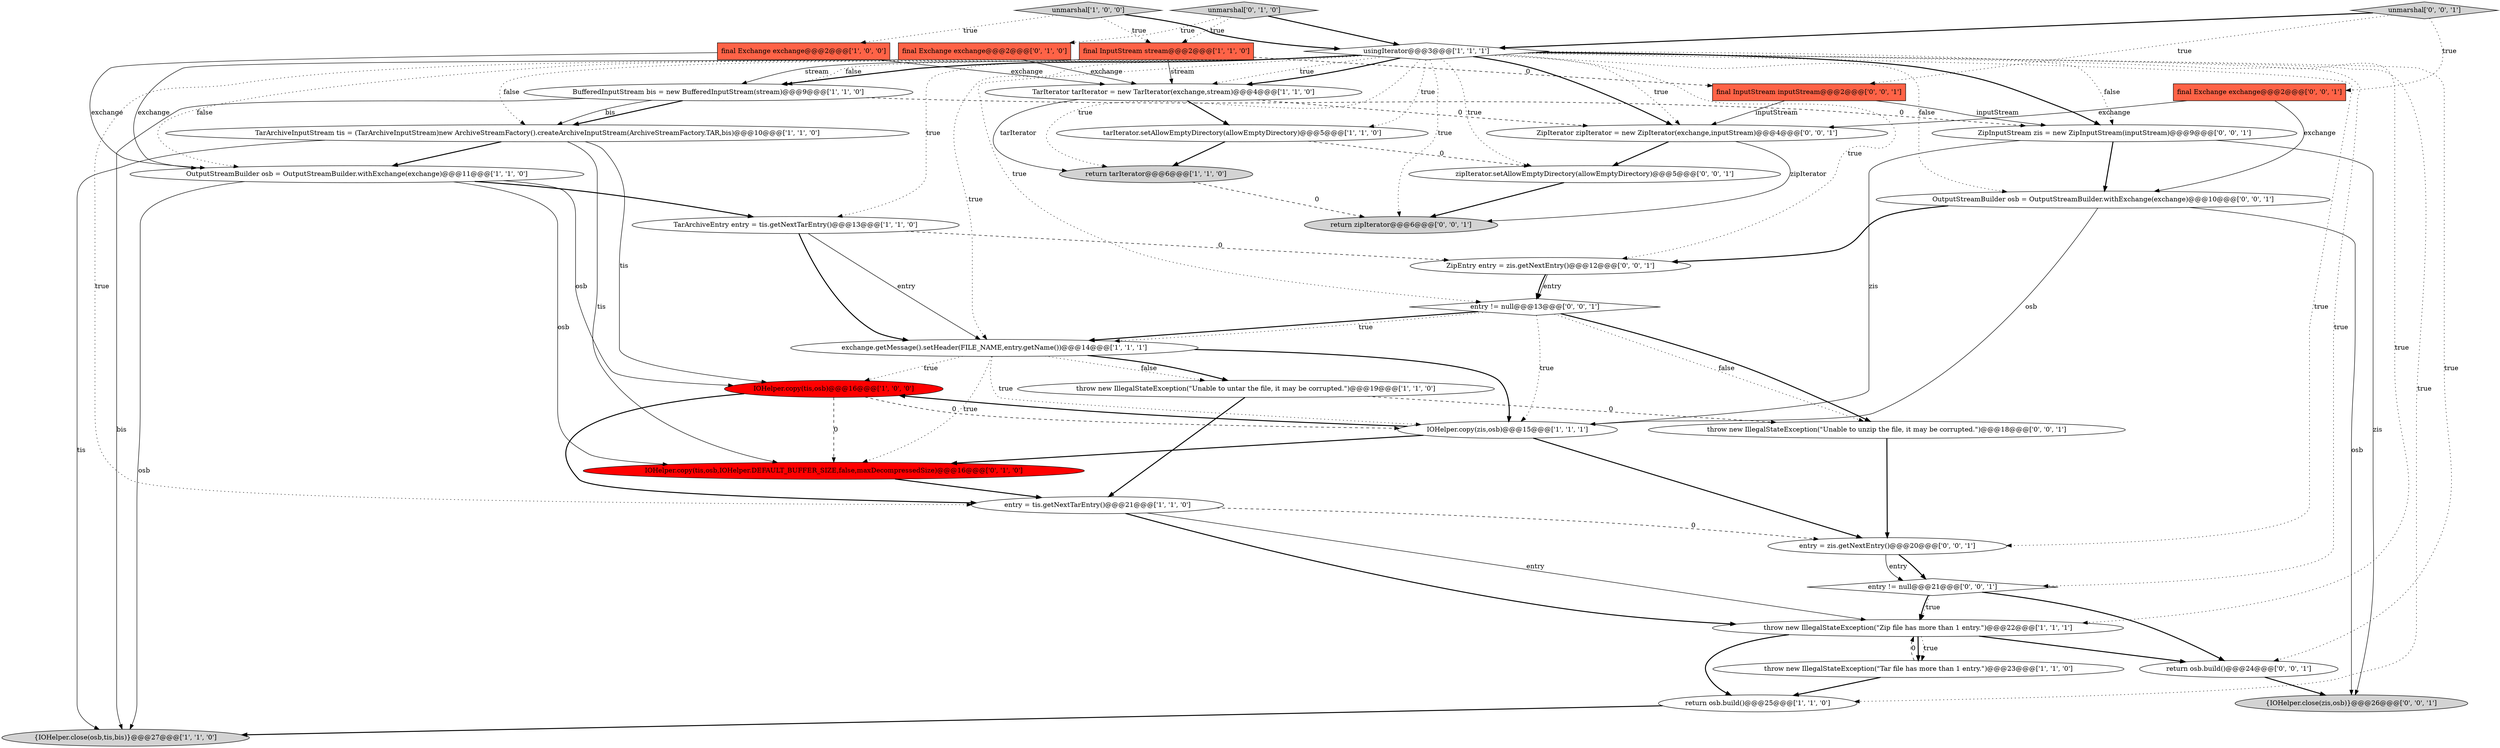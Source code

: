 digraph {
33 [style = filled, label = "ZipIterator zipIterator = new ZipIterator(exchange,inputStream)@@@4@@@['0', '0', '1']", fillcolor = white, shape = ellipse image = "AAA0AAABBB3BBB"];
18 [style = filled, label = "exchange.getMessage().setHeader(FILE_NAME,entry.getName())@@@14@@@['1', '1', '1']", fillcolor = white, shape = ellipse image = "AAA0AAABBB1BBB"];
23 [style = filled, label = "ZipEntry entry = zis.getNextEntry()@@@12@@@['0', '0', '1']", fillcolor = white, shape = ellipse image = "AAA0AAABBB3BBB"];
31 [style = filled, label = "unmarshal['0', '0', '1']", fillcolor = lightgray, shape = diamond image = "AAA0AAABBB3BBB"];
29 [style = filled, label = "final Exchange exchange@@@2@@@['0', '0', '1']", fillcolor = tomato, shape = box image = "AAA0AAABBB3BBB"];
8 [style = filled, label = "usingIterator@@@3@@@['1', '1', '1']", fillcolor = white, shape = diamond image = "AAA0AAABBB1BBB"];
26 [style = filled, label = "ZipInputStream zis = new ZipInputStream(inputStream)@@@9@@@['0', '0', '1']", fillcolor = white, shape = ellipse image = "AAA0AAABBB3BBB"];
10 [style = filled, label = "BufferedInputStream bis = new BufferedInputStream(stream)@@@9@@@['1', '1', '0']", fillcolor = white, shape = ellipse image = "AAA0AAABBB1BBB"];
37 [style = filled, label = "zipIterator.setAllowEmptyDirectory(allowEmptyDirectory)@@@5@@@['0', '0', '1']", fillcolor = white, shape = ellipse image = "AAA0AAABBB3BBB"];
28 [style = filled, label = "return zipIterator@@@6@@@['0', '0', '1']", fillcolor = lightgray, shape = ellipse image = "AAA0AAABBB3BBB"];
6 [style = filled, label = "final Exchange exchange@@@2@@@['1', '0', '0']", fillcolor = tomato, shape = box image = "AAA0AAABBB1BBB"];
30 [style = filled, label = "return osb.build()@@@24@@@['0', '0', '1']", fillcolor = white, shape = ellipse image = "AAA0AAABBB3BBB"];
21 [style = filled, label = "final Exchange exchange@@@2@@@['0', '1', '0']", fillcolor = tomato, shape = box image = "AAA0AAABBB2BBB"];
25 [style = filled, label = "{IOHelper.close(zis,osb)}@@@26@@@['0', '0', '1']", fillcolor = lightgray, shape = ellipse image = "AAA0AAABBB3BBB"];
2 [style = filled, label = "throw new IllegalStateException(\"Unable to untar the file, it may be corrupted.\")@@@19@@@['1', '1', '0']", fillcolor = white, shape = ellipse image = "AAA0AAABBB1BBB"];
13 [style = filled, label = "unmarshal['1', '0', '0']", fillcolor = lightgray, shape = diamond image = "AAA0AAABBB1BBB"];
9 [style = filled, label = "TarIterator tarIterator = new TarIterator(exchange,stream)@@@4@@@['1', '1', '0']", fillcolor = white, shape = ellipse image = "AAA0AAABBB1BBB"];
35 [style = filled, label = "entry != null@@@13@@@['0', '0', '1']", fillcolor = white, shape = diamond image = "AAA0AAABBB3BBB"];
14 [style = filled, label = "final InputStream stream@@@2@@@['1', '1', '0']", fillcolor = tomato, shape = box image = "AAA0AAABBB1BBB"];
15 [style = filled, label = "IOHelper.copy(tis,osb)@@@16@@@['1', '0', '0']", fillcolor = red, shape = ellipse image = "AAA1AAABBB1BBB"];
19 [style = filled, label = "{IOHelper.close(osb,tis,bis)}@@@27@@@['1', '1', '0']", fillcolor = lightgray, shape = ellipse image = "AAA0AAABBB1BBB"];
27 [style = filled, label = "OutputStreamBuilder osb = OutputStreamBuilder.withExchange(exchange)@@@10@@@['0', '0', '1']", fillcolor = white, shape = ellipse image = "AAA0AAABBB3BBB"];
5 [style = filled, label = "return osb.build()@@@25@@@['1', '1', '0']", fillcolor = white, shape = ellipse image = "AAA0AAABBB1BBB"];
3 [style = filled, label = "OutputStreamBuilder osb = OutputStreamBuilder.withExchange(exchange)@@@11@@@['1', '1', '0']", fillcolor = white, shape = ellipse image = "AAA0AAABBB1BBB"];
0 [style = filled, label = "TarArchiveEntry entry = tis.getNextTarEntry()@@@13@@@['1', '1', '0']", fillcolor = white, shape = ellipse image = "AAA0AAABBB1BBB"];
20 [style = filled, label = "unmarshal['0', '1', '0']", fillcolor = lightgray, shape = diamond image = "AAA0AAABBB2BBB"];
24 [style = filled, label = "entry != null@@@21@@@['0', '0', '1']", fillcolor = white, shape = diamond image = "AAA0AAABBB3BBB"];
34 [style = filled, label = "entry = zis.getNextEntry()@@@20@@@['0', '0', '1']", fillcolor = white, shape = ellipse image = "AAA0AAABBB3BBB"];
12 [style = filled, label = "tarIterator.setAllowEmptyDirectory(allowEmptyDirectory)@@@5@@@['1', '1', '0']", fillcolor = white, shape = ellipse image = "AAA0AAABBB1BBB"];
17 [style = filled, label = "TarArchiveInputStream tis = (TarArchiveInputStream)new ArchiveStreamFactory().createArchiveInputStream(ArchiveStreamFactory.TAR,bis)@@@10@@@['1', '1', '0']", fillcolor = white, shape = ellipse image = "AAA0AAABBB1BBB"];
1 [style = filled, label = "throw new IllegalStateException(\"Zip file has more than 1 entry.\")@@@22@@@['1', '1', '1']", fillcolor = white, shape = ellipse image = "AAA0AAABBB1BBB"];
4 [style = filled, label = "throw new IllegalStateException(\"Tar file has more than 1 entry.\")@@@23@@@['1', '1', '0']", fillcolor = white, shape = ellipse image = "AAA0AAABBB1BBB"];
32 [style = filled, label = "final InputStream inputStream@@@2@@@['0', '0', '1']", fillcolor = tomato, shape = box image = "AAA0AAABBB3BBB"];
22 [style = filled, label = "IOHelper.copy(tis,osb,IOHelper.DEFAULT_BUFFER_SIZE,false,maxDecompressedSize)@@@16@@@['0', '1', '0']", fillcolor = red, shape = ellipse image = "AAA1AAABBB2BBB"];
11 [style = filled, label = "IOHelper.copy(zis,osb)@@@15@@@['1', '1', '1']", fillcolor = white, shape = ellipse image = "AAA0AAABBB1BBB"];
7 [style = filled, label = "entry = tis.getNextTarEntry()@@@21@@@['1', '1', '0']", fillcolor = white, shape = ellipse image = "AAA0AAABBB1BBB"];
36 [style = filled, label = "throw new IllegalStateException(\"Unable to unzip the file, it may be corrupted.\")@@@18@@@['0', '0', '1']", fillcolor = white, shape = ellipse image = "AAA0AAABBB3BBB"];
16 [style = filled, label = "return tarIterator@@@6@@@['1', '1', '0']", fillcolor = lightgray, shape = ellipse image = "AAA0AAABBB1BBB"];
1->5 [style = bold, label=""];
8->30 [style = dotted, label="true"];
8->28 [style = dotted, label="true"];
8->10 [style = bold, label=""];
37->28 [style = bold, label=""];
15->11 [style = dashed, label="0"];
8->16 [style = dotted, label="true"];
18->15 [style = dotted, label="true"];
10->17 [style = bold, label=""];
8->10 [style = dotted, label="false"];
6->9 [style = solid, label="exchange"];
1->30 [style = bold, label=""];
15->22 [style = dashed, label="0"];
8->37 [style = dotted, label="true"];
24->30 [style = bold, label=""];
34->24 [style = bold, label=""];
2->36 [style = dashed, label="0"];
10->19 [style = solid, label="bis"];
23->35 [style = solid, label="entry"];
8->0 [style = dotted, label="true"];
27->25 [style = solid, label="osb"];
32->33 [style = solid, label="inputStream"];
16->28 [style = dashed, label="0"];
7->34 [style = dashed, label="0"];
17->19 [style = solid, label="tis"];
13->6 [style = dotted, label="true"];
1->4 [style = bold, label=""];
21->9 [style = solid, label="exchange"];
3->15 [style = solid, label="osb"];
7->1 [style = bold, label=""];
35->18 [style = bold, label=""];
12->37 [style = dashed, label="0"];
0->23 [style = dashed, label="0"];
18->11 [style = bold, label=""];
8->7 [style = dotted, label="true"];
8->23 [style = dotted, label="true"];
1->4 [style = dotted, label="true"];
7->1 [style = solid, label="entry"];
29->33 [style = solid, label="exchange"];
8->34 [style = dotted, label="true"];
22->7 [style = bold, label=""];
3->0 [style = bold, label=""];
23->35 [style = bold, label=""];
8->27 [style = dotted, label="false"];
17->22 [style = solid, label="tis"];
18->11 [style = dotted, label="true"];
20->8 [style = bold, label=""];
6->3 [style = solid, label="exchange"];
26->27 [style = bold, label=""];
8->12 [style = dotted, label="true"];
18->2 [style = dotted, label="false"];
8->33 [style = dotted, label="true"];
14->10 [style = solid, label="stream"];
8->18 [style = dotted, label="true"];
35->18 [style = dotted, label="true"];
31->29 [style = dotted, label="true"];
9->16 [style = solid, label="tarIterator"];
8->33 [style = bold, label=""];
33->28 [style = solid, label="zipIterator"];
4->1 [style = dashed, label="0"];
8->17 [style = dotted, label="false"];
8->35 [style = dotted, label="true"];
8->26 [style = dotted, label="false"];
35->36 [style = dotted, label="false"];
20->14 [style = dotted, label="true"];
32->26 [style = solid, label="inputStream"];
8->24 [style = dotted, label="true"];
17->15 [style = solid, label="tis"];
5->19 [style = bold, label=""];
14->32 [style = dashed, label="0"];
26->25 [style = solid, label="zis"];
17->3 [style = bold, label=""];
11->22 [style = bold, label=""];
0->18 [style = bold, label=""];
9->12 [style = bold, label=""];
8->9 [style = dotted, label="true"];
24->1 [style = bold, label=""];
33->37 [style = bold, label=""];
13->14 [style = dotted, label="true"];
29->27 [style = solid, label="exchange"];
4->5 [style = bold, label=""];
31->8 [style = bold, label=""];
36->34 [style = bold, label=""];
18->22 [style = dotted, label="true"];
24->1 [style = dotted, label="true"];
8->3 [style = dotted, label="false"];
15->7 [style = bold, label=""];
10->17 [style = solid, label="bis"];
30->25 [style = bold, label=""];
12->16 [style = bold, label=""];
20->21 [style = dotted, label="true"];
14->9 [style = solid, label="stream"];
18->2 [style = bold, label=""];
35->11 [style = dotted, label="true"];
11->15 [style = bold, label=""];
31->32 [style = dotted, label="true"];
9->33 [style = dashed, label="0"];
21->3 [style = solid, label="exchange"];
8->1 [style = dotted, label="true"];
10->26 [style = dashed, label="0"];
11->34 [style = bold, label=""];
34->24 [style = solid, label="entry"];
3->19 [style = solid, label="osb"];
26->11 [style = solid, label="zis"];
8->5 [style = dotted, label="true"];
8->9 [style = bold, label=""];
27->23 [style = bold, label=""];
2->7 [style = bold, label=""];
3->22 [style = solid, label="osb"];
13->8 [style = bold, label=""];
35->36 [style = bold, label=""];
27->11 [style = solid, label="osb"];
0->18 [style = solid, label="entry"];
8->26 [style = bold, label=""];
}
